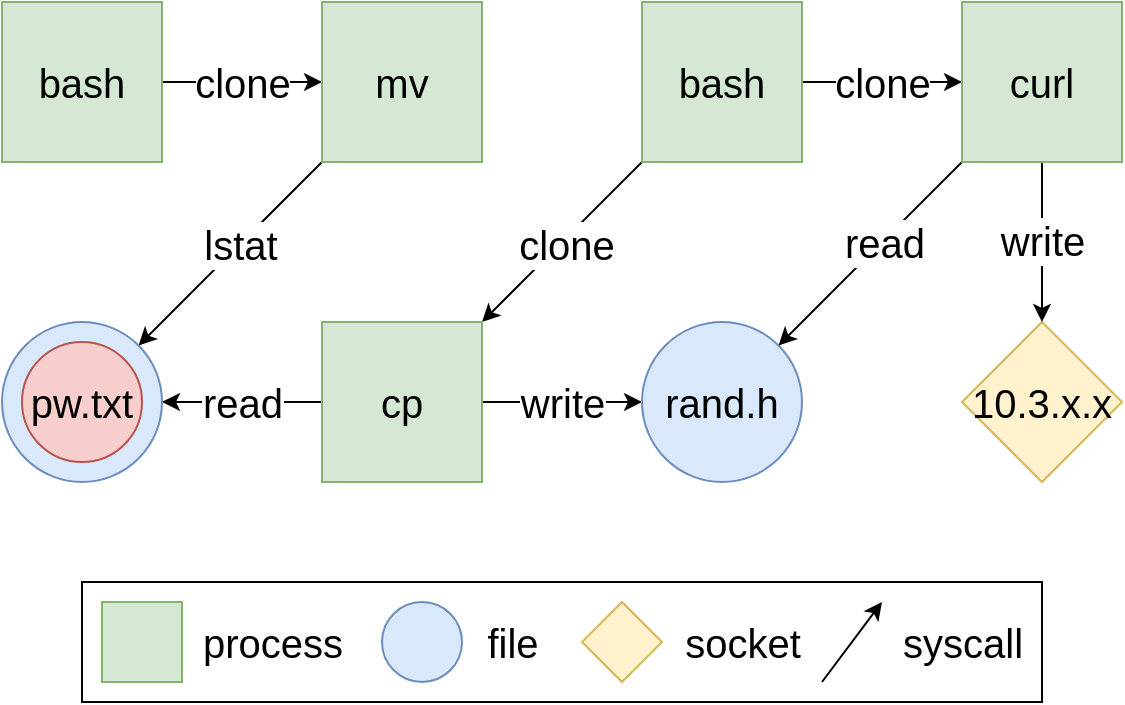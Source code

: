 <mxfile version="21.3.7" type="device">
  <diagram name="Page-1" id="8TgLYTNgXc5h9t4z_1Jd">
    <mxGraphModel dx="1195" dy="609" grid="1" gridSize="10" guides="1" tooltips="1" connect="1" arrows="1" fold="1" page="1" pageScale="1" pageWidth="827" pageHeight="1169" math="0" shadow="0">
      <root>
        <mxCell id="0" />
        <mxCell id="1" parent="0" />
        <mxCell id="q1RqS_0yCnag_YziueYZ-8" style="edgeStyle=orthogonalEdgeStyle;rounded=0;orthogonalLoop=1;jettySize=auto;html=1;exitX=1;exitY=0.5;exitDx=0;exitDy=0;entryX=0;entryY=0.5;entryDx=0;entryDy=0;fontSize=20;" parent="1" source="q1RqS_0yCnag_YziueYZ-1" target="q1RqS_0yCnag_YziueYZ-5" edge="1">
          <mxGeometry relative="1" as="geometry" />
        </mxCell>
        <mxCell id="q1RqS_0yCnag_YziueYZ-12" value="clone" style="edgeLabel;html=1;align=center;verticalAlign=middle;resizable=0;points=[];fontSize=20;" parent="q1RqS_0yCnag_YziueYZ-8" vertex="1" connectable="0">
          <mxGeometry x="-0.324" y="-5" relative="1" as="geometry">
            <mxPoint x="13" y="-5" as="offset" />
          </mxGeometry>
        </mxCell>
        <mxCell id="q1RqS_0yCnag_YziueYZ-1" value="&lt;font style=&quot;font-size: 20px;&quot;&gt;bash&lt;/font&gt;" style="whiteSpace=wrap;html=1;aspect=fixed;fillColor=#d5e8d4;strokeColor=#82b366;rounded=0;fontSize=20;" parent="1" vertex="1">
          <mxGeometry x="40" y="40" width="80" height="80" as="geometry" />
        </mxCell>
        <mxCell id="q1RqS_0yCnag_YziueYZ-3" value="10.3.x.x" style="rhombus;whiteSpace=wrap;html=1;fillColor=#fff2cc;strokeColor=#d6b656;rounded=0;fontSize=20;" parent="1" vertex="1">
          <mxGeometry x="520" y="200" width="80" height="80" as="geometry" />
        </mxCell>
        <mxCell id="q1RqS_0yCnag_YziueYZ-6" style="rounded=0;orthogonalLoop=1;jettySize=auto;html=1;exitX=0;exitY=1;exitDx=0;exitDy=0;entryX=1;entryY=0;entryDx=0;entryDy=0;fontSize=20;" parent="1" source="q1RqS_0yCnag_YziueYZ-5" edge="1">
          <mxGeometry relative="1" as="geometry">
            <mxPoint x="108.284" y="211.716" as="targetPoint" />
          </mxGeometry>
        </mxCell>
        <mxCell id="q1RqS_0yCnag_YziueYZ-13" value="lstat" style="edgeLabel;html=1;align=center;verticalAlign=middle;resizable=0;points=[];fontSize=20;" parent="q1RqS_0yCnag_YziueYZ-6" vertex="1" connectable="0">
          <mxGeometry x="-0.205" relative="1" as="geometry">
            <mxPoint x="-5" y="4" as="offset" />
          </mxGeometry>
        </mxCell>
        <mxCell id="q1RqS_0yCnag_YziueYZ-5" value="&lt;font style=&quot;font-size: 20px;&quot;&gt;mv&lt;/font&gt;" style="whiteSpace=wrap;html=1;aspect=fixed;fillColor=#d5e8d4;strokeColor=#82b366;rounded=0;fontSize=20;" parent="1" vertex="1">
          <mxGeometry x="200" y="40" width="80" height="80" as="geometry" />
        </mxCell>
        <mxCell id="q1RqS_0yCnag_YziueYZ-16" style="rounded=0;orthogonalLoop=1;jettySize=auto;html=1;exitX=0;exitY=1;exitDx=0;exitDy=0;entryX=1;entryY=0;entryDx=0;entryDy=0;fontSize=20;" parent="1" source="q1RqS_0yCnag_YziueYZ-14" target="q1RqS_0yCnag_YziueYZ-15" edge="1">
          <mxGeometry relative="1" as="geometry" />
        </mxCell>
        <mxCell id="q1RqS_0yCnag_YziueYZ-27" value="clone" style="edgeLabel;html=1;align=center;verticalAlign=middle;resizable=0;points=[];fontSize=20;" parent="q1RqS_0yCnag_YziueYZ-16" vertex="1" connectable="0">
          <mxGeometry x="0.206" y="2" relative="1" as="geometry">
            <mxPoint x="8" y="-9" as="offset" />
          </mxGeometry>
        </mxCell>
        <mxCell id="q1RqS_0yCnag_YziueYZ-26" style="edgeStyle=orthogonalEdgeStyle;rounded=0;orthogonalLoop=1;jettySize=auto;html=1;exitX=1;exitY=0.5;exitDx=0;exitDy=0;entryX=0;entryY=0.5;entryDx=0;entryDy=0;fontSize=20;" parent="1" source="q1RqS_0yCnag_YziueYZ-14" target="q1RqS_0yCnag_YziueYZ-25" edge="1">
          <mxGeometry relative="1" as="geometry" />
        </mxCell>
        <mxCell id="q1RqS_0yCnag_YziueYZ-28" value="clone" style="edgeLabel;html=1;align=center;verticalAlign=middle;resizable=0;points=[];fontSize=20;" parent="q1RqS_0yCnag_YziueYZ-26" vertex="1" connectable="0">
          <mxGeometry x="0.194" y="3" relative="1" as="geometry">
            <mxPoint x="-8" y="3" as="offset" />
          </mxGeometry>
        </mxCell>
        <mxCell id="q1RqS_0yCnag_YziueYZ-14" value="&lt;font style=&quot;font-size: 20px;&quot;&gt;bash&lt;/font&gt;" style="whiteSpace=wrap;html=1;aspect=fixed;fillColor=#d5e8d4;strokeColor=#82b366;rounded=0;fontSize=20;" parent="1" vertex="1">
          <mxGeometry x="360" y="40" width="80" height="80" as="geometry" />
        </mxCell>
        <mxCell id="q1RqS_0yCnag_YziueYZ-18" style="rounded=0;orthogonalLoop=1;jettySize=auto;html=1;exitX=0;exitY=0.5;exitDx=0;exitDy=0;entryX=1;entryY=0.5;entryDx=0;entryDy=0;fontSize=20;" parent="1" source="q1RqS_0yCnag_YziueYZ-15" edge="1">
          <mxGeometry relative="1" as="geometry">
            <mxPoint x="120" y="240" as="targetPoint" />
          </mxGeometry>
        </mxCell>
        <mxCell id="q1RqS_0yCnag_YziueYZ-19" value="read" style="edgeLabel;html=1;align=center;verticalAlign=middle;resizable=0;points=[];fontSize=20;" parent="q1RqS_0yCnag_YziueYZ-18" vertex="1" connectable="0">
          <mxGeometry x="-0.328" y="5" relative="1" as="geometry">
            <mxPoint x="-13" y="-5" as="offset" />
          </mxGeometry>
        </mxCell>
        <mxCell id="q1RqS_0yCnag_YziueYZ-21" style="edgeStyle=orthogonalEdgeStyle;rounded=0;orthogonalLoop=1;jettySize=auto;html=1;exitX=1;exitY=0.5;exitDx=0;exitDy=0;entryX=0;entryY=0.5;entryDx=0;entryDy=0;fontSize=20;" parent="1" source="q1RqS_0yCnag_YziueYZ-15" target="q1RqS_0yCnag_YziueYZ-20" edge="1">
          <mxGeometry relative="1" as="geometry" />
        </mxCell>
        <mxCell id="q1RqS_0yCnag_YziueYZ-24" value="write" style="edgeLabel;html=1;align=center;verticalAlign=middle;resizable=0;points=[];fontSize=20;" parent="q1RqS_0yCnag_YziueYZ-21" vertex="1" connectable="0">
          <mxGeometry x="0.175" y="1" relative="1" as="geometry">
            <mxPoint x="-7" y="1" as="offset" />
          </mxGeometry>
        </mxCell>
        <mxCell id="q1RqS_0yCnag_YziueYZ-15" value="&lt;font style=&quot;font-size: 20px;&quot;&gt;cp&lt;br style=&quot;font-size: 20px;&quot;&gt;&lt;/font&gt;" style="whiteSpace=wrap;html=1;aspect=fixed;fillColor=#d5e8d4;strokeColor=#82b366;rounded=0;fontSize=20;" parent="1" vertex="1">
          <mxGeometry x="200" y="200" width="80" height="80" as="geometry" />
        </mxCell>
        <mxCell id="q1RqS_0yCnag_YziueYZ-20" value="&lt;font style=&quot;font-size: 20px;&quot;&gt;rand.h&lt;/font&gt;" style="ellipse;whiteSpace=wrap;html=1;aspect=fixed;fillColor=#dae8fc;strokeColor=#6c8ebf;rounded=0;fontSize=20;" parent="1" vertex="1">
          <mxGeometry x="360" y="200" width="80" height="80" as="geometry" />
        </mxCell>
        <mxCell id="q1RqS_0yCnag_YziueYZ-29" style="rounded=0;orthogonalLoop=1;jettySize=auto;html=1;exitX=0;exitY=1;exitDx=0;exitDy=0;entryX=1;entryY=0;entryDx=0;entryDy=0;fontSize=20;" parent="1" source="q1RqS_0yCnag_YziueYZ-25" target="q1RqS_0yCnag_YziueYZ-20" edge="1">
          <mxGeometry relative="1" as="geometry" />
        </mxCell>
        <mxCell id="q1RqS_0yCnag_YziueYZ-32" value="read" style="edgeLabel;html=1;align=center;verticalAlign=middle;resizable=0;points=[];fontSize=20;" parent="q1RqS_0yCnag_YziueYZ-29" vertex="1" connectable="0">
          <mxGeometry x="0.283" y="3" relative="1" as="geometry">
            <mxPoint x="17" y="-21" as="offset" />
          </mxGeometry>
        </mxCell>
        <mxCell id="q1RqS_0yCnag_YziueYZ-30" style="edgeStyle=orthogonalEdgeStyle;rounded=0;orthogonalLoop=1;jettySize=auto;html=1;exitX=0.5;exitY=1;exitDx=0;exitDy=0;entryX=0.5;entryY=0;entryDx=0;entryDy=0;fontSize=20;" parent="1" source="q1RqS_0yCnag_YziueYZ-25" target="q1RqS_0yCnag_YziueYZ-3" edge="1">
          <mxGeometry relative="1" as="geometry" />
        </mxCell>
        <mxCell id="q1RqS_0yCnag_YziueYZ-31" value="write" style="edgeLabel;html=1;align=center;verticalAlign=middle;resizable=0;points=[];fontSize=20;" parent="q1RqS_0yCnag_YziueYZ-30" vertex="1" connectable="0">
          <mxGeometry x="-0.569" y="-5" relative="1" as="geometry">
            <mxPoint x="5" y="22" as="offset" />
          </mxGeometry>
        </mxCell>
        <mxCell id="q1RqS_0yCnag_YziueYZ-25" value="&lt;font style=&quot;font-size: 20px;&quot;&gt;curl&lt;br style=&quot;font-size: 20px;&quot;&gt;&lt;/font&gt;" style="whiteSpace=wrap;html=1;aspect=fixed;fillColor=#d5e8d4;strokeColor=#82b366;rounded=0;fontSize=20;" parent="1" vertex="1">
          <mxGeometry x="520" y="40" width="80" height="80" as="geometry" />
        </mxCell>
        <mxCell id="q1RqS_0yCnag_YziueYZ-44" value="" style="ellipse;whiteSpace=wrap;html=1;aspect=fixed;fillColor=#dae8fc;strokeColor=#6c8ebf;rounded=0;fontSize=20;" parent="1" vertex="1">
          <mxGeometry x="40" y="200" width="80" height="80" as="geometry" />
        </mxCell>
        <mxCell id="q1RqS_0yCnag_YziueYZ-45" value="pw.txt" style="ellipse;whiteSpace=wrap;html=1;aspect=fixed;fillColor=#f8cecc;strokeColor=#b85450;rounded=0;fontSize=20;" parent="1" vertex="1">
          <mxGeometry x="50" y="210" width="60" height="60" as="geometry" />
        </mxCell>
        <mxCell id="rVwHJ5KmhbiU4hSzza6H-1" value="" style="group" vertex="1" connectable="0" parent="1">
          <mxGeometry x="80" y="330" width="480" height="60" as="geometry" />
        </mxCell>
        <mxCell id="q1RqS_0yCnag_YziueYZ-42" value="" style="rounded=0;whiteSpace=wrap;html=1;fontSize=20;" parent="rVwHJ5KmhbiU4hSzza6H-1" vertex="1">
          <mxGeometry width="480" height="60" as="geometry" />
        </mxCell>
        <mxCell id="q1RqS_0yCnag_YziueYZ-33" value="" style="whiteSpace=wrap;html=1;aspect=fixed;fillColor=#d5e8d4;strokeColor=#82b366;rounded=0;fontSize=20;" parent="rVwHJ5KmhbiU4hSzza6H-1" vertex="1">
          <mxGeometry x="10" y="10" width="40" height="40" as="geometry" />
        </mxCell>
        <mxCell id="q1RqS_0yCnag_YziueYZ-35" value="" style="ellipse;whiteSpace=wrap;html=1;aspect=fixed;fillColor=#dae8fc;strokeColor=#6c8ebf;rounded=0;fontSize=20;" parent="rVwHJ5KmhbiU4hSzza6H-1" vertex="1">
          <mxGeometry x="150" y="10" width="40" height="40" as="geometry" />
        </mxCell>
        <mxCell id="q1RqS_0yCnag_YziueYZ-36" value="" style="rhombus;whiteSpace=wrap;html=1;fillColor=#fff2cc;strokeColor=#d6b656;rounded=0;fontSize=20;" parent="rVwHJ5KmhbiU4hSzza6H-1" vertex="1">
          <mxGeometry x="250" y="10" width="40" height="40" as="geometry" />
        </mxCell>
        <mxCell id="q1RqS_0yCnag_YziueYZ-37" value="process" style="text;html=1;align=center;verticalAlign=middle;resizable=0;points=[];autosize=1;strokeColor=none;fillColor=none;fontSize=20;" parent="rVwHJ5KmhbiU4hSzza6H-1" vertex="1">
          <mxGeometry x="50" y="10" width="90" height="40" as="geometry" />
        </mxCell>
        <mxCell id="q1RqS_0yCnag_YziueYZ-38" value="file" style="text;html=1;align=center;verticalAlign=middle;resizable=0;points=[];autosize=1;strokeColor=none;fillColor=none;fontSize=20;" parent="rVwHJ5KmhbiU4hSzza6H-1" vertex="1">
          <mxGeometry x="190" y="10" width="50" height="40" as="geometry" />
        </mxCell>
        <mxCell id="q1RqS_0yCnag_YziueYZ-39" value="socket" style="text;html=1;align=center;verticalAlign=middle;resizable=0;points=[];autosize=1;strokeColor=none;fillColor=none;fontSize=20;" parent="rVwHJ5KmhbiU4hSzza6H-1" vertex="1">
          <mxGeometry x="290" y="10" width="80" height="40" as="geometry" />
        </mxCell>
        <mxCell id="q1RqS_0yCnag_YziueYZ-40" value="" style="endArrow=classic;html=1;rounded=0;fontSize=20;" parent="rVwHJ5KmhbiU4hSzza6H-1" edge="1">
          <mxGeometry width="50" height="50" relative="1" as="geometry">
            <mxPoint x="370" y="50" as="sourcePoint" />
            <mxPoint x="400" y="10" as="targetPoint" />
          </mxGeometry>
        </mxCell>
        <mxCell id="q1RqS_0yCnag_YziueYZ-41" value="syscall" style="text;html=1;align=center;verticalAlign=middle;resizable=0;points=[];autosize=1;strokeColor=none;fillColor=none;fontSize=20;" parent="rVwHJ5KmhbiU4hSzza6H-1" vertex="1">
          <mxGeometry x="400" y="10" width="80" height="40" as="geometry" />
        </mxCell>
      </root>
    </mxGraphModel>
  </diagram>
</mxfile>
